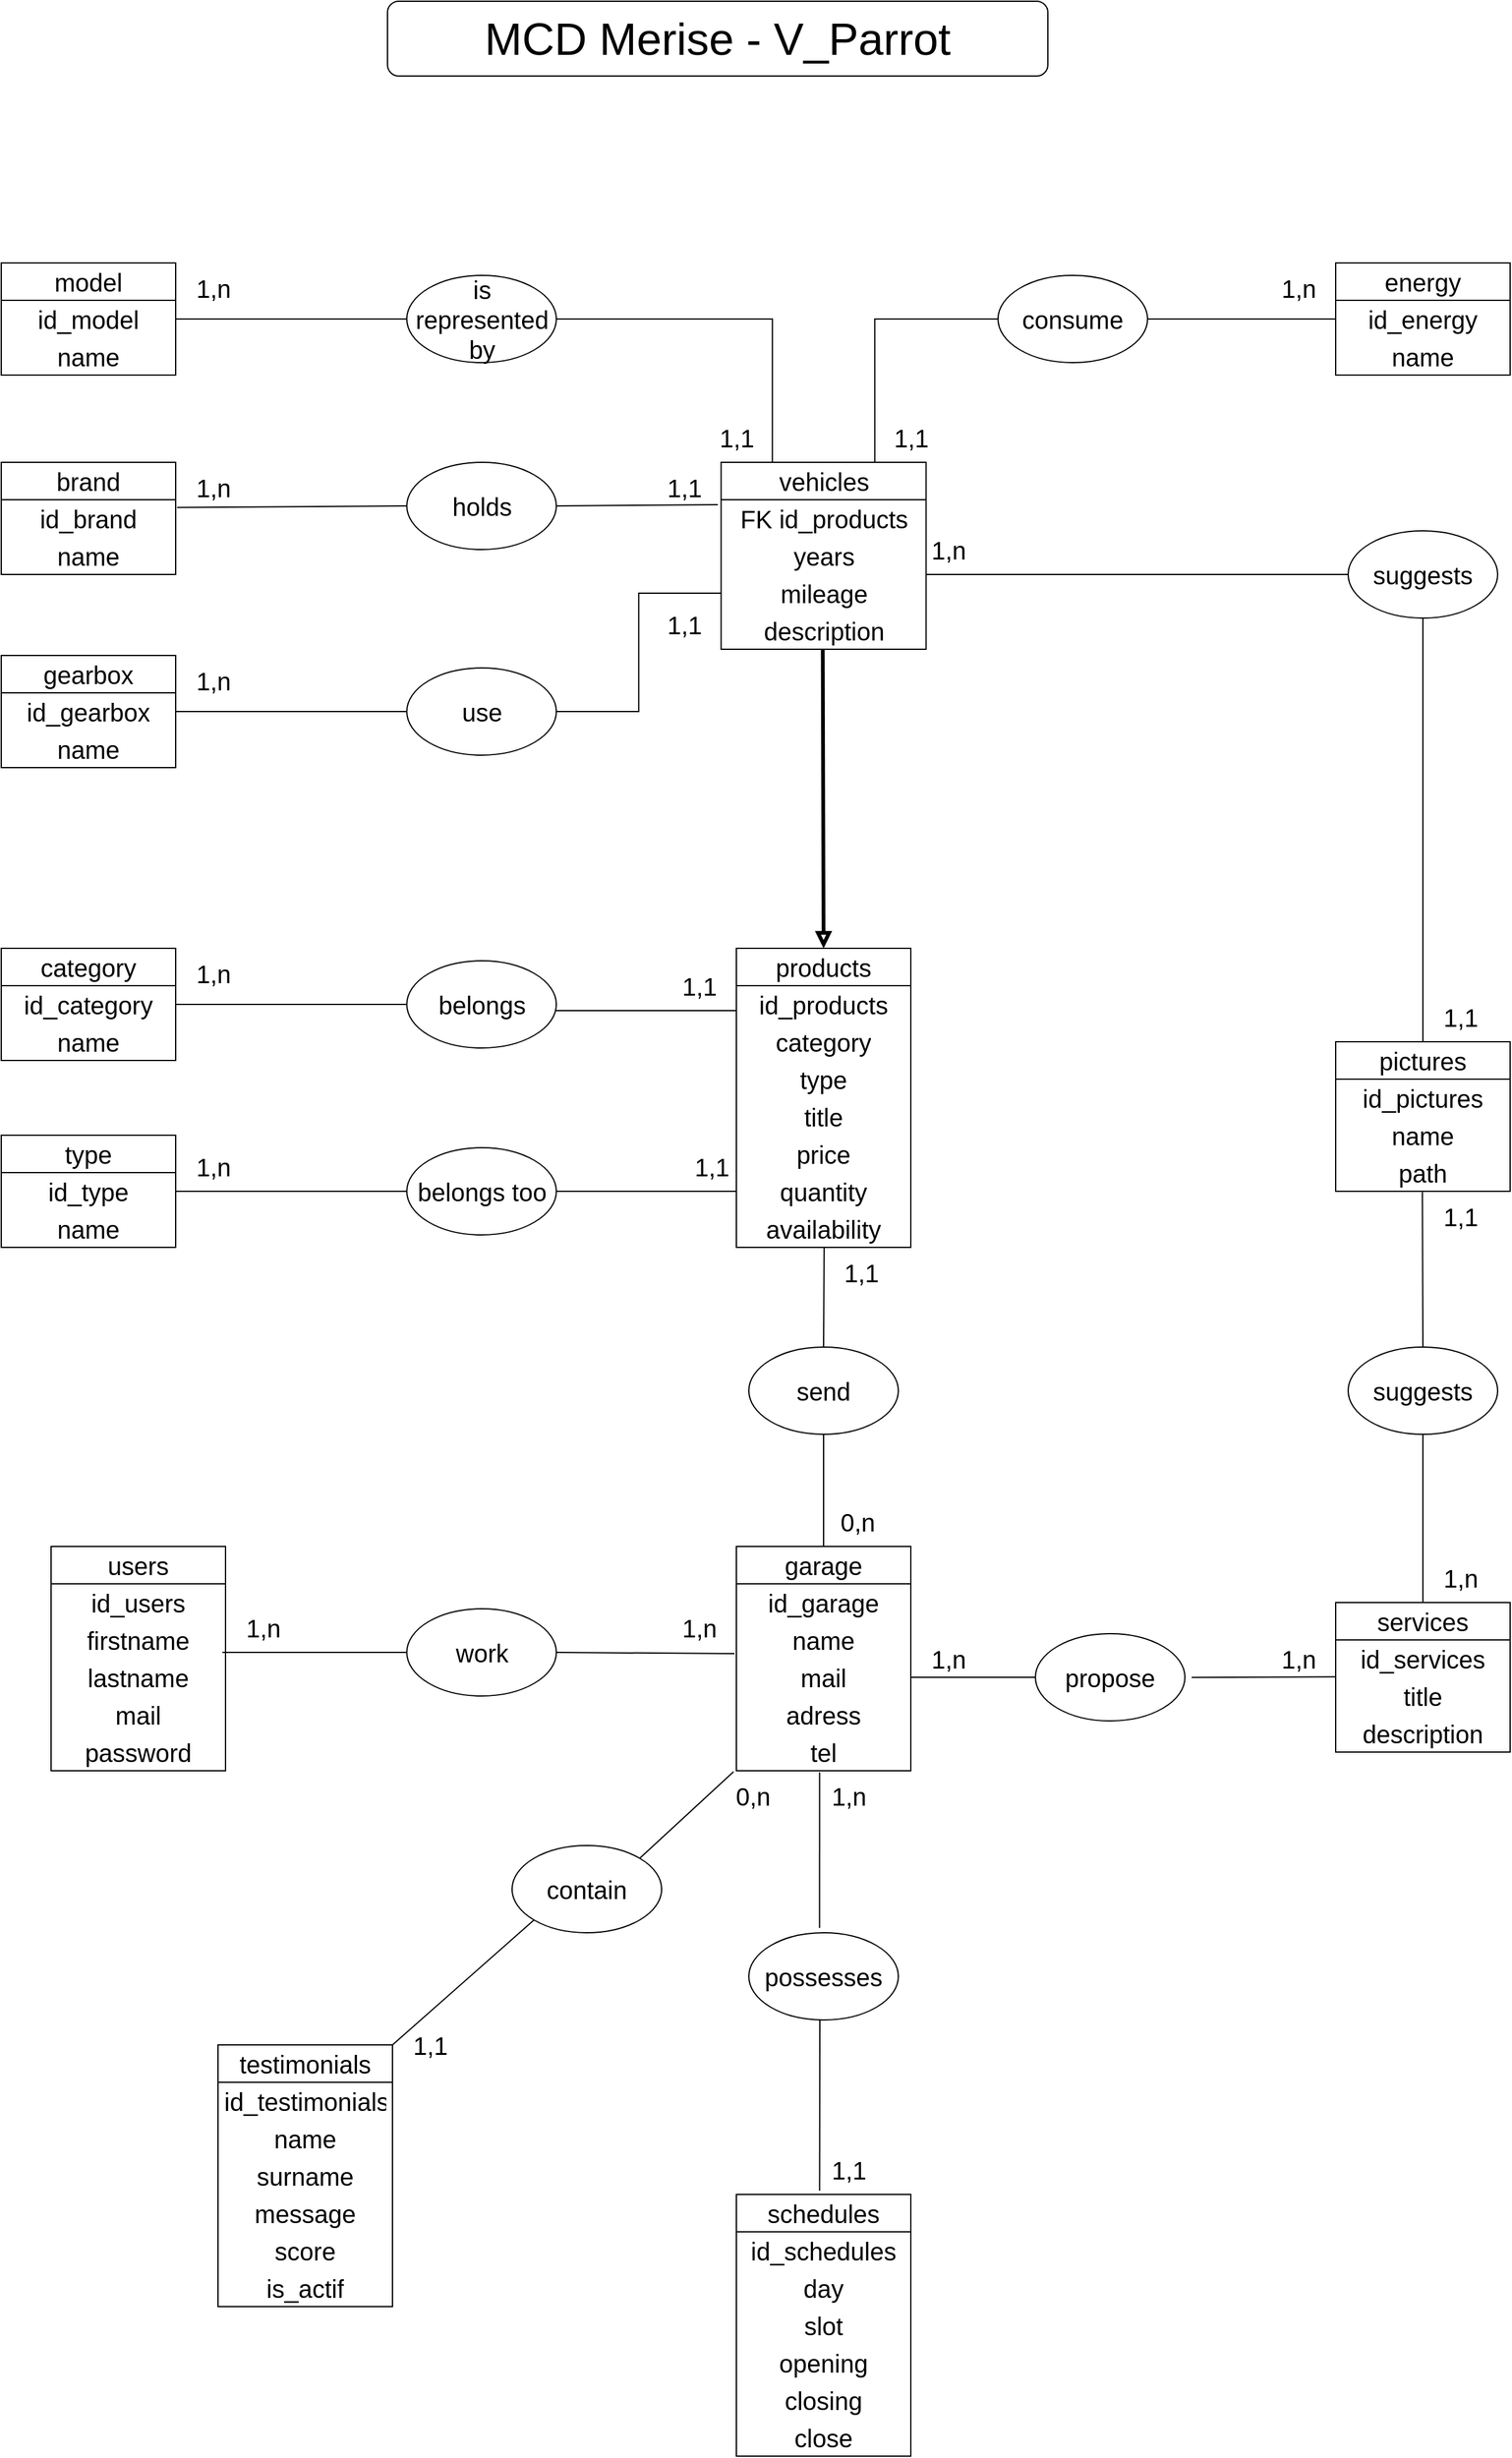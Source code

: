 <mxfile version="22.1.21" type="github">
  <diagram name="Page-1" id="JTDgjrsOg8VIrQ7j6ZKq">
    <mxGraphModel dx="3585" dy="1845" grid="1" gridSize="20" guides="1" tooltips="1" connect="1" arrows="1" fold="1" page="1" pageScale="1" pageWidth="827" pageHeight="1169" math="0" shadow="0">
      <root>
        <mxCell id="0" />
        <mxCell id="1" parent="0" />
        <mxCell id="MFYeefzVg2YBX95TLZvp-1" value="&lt;font style=&quot;font-size: 36px;&quot;&gt;MCD Merise - V_Parrot&lt;/font&gt;" style="rounded=1;whiteSpace=wrap;html=1;" parent="1" vertex="1">
          <mxGeometry x="550" y="30" width="530" height="60" as="geometry" />
        </mxCell>
        <mxCell id="MFYeefzVg2YBX95TLZvp-6" value="schedules" style="swimlane;fontStyle=0;childLayout=stackLayout;horizontal=1;startSize=30;horizontalStack=0;resizeParent=1;resizeParentMax=0;resizeLast=0;collapsible=1;marginBottom=0;whiteSpace=wrap;html=1;align=center;fontSize=20;" parent="1" vertex="1">
          <mxGeometry x="830" y="1790" width="140" height="210" as="geometry" />
        </mxCell>
        <mxCell id="MFYeefzVg2YBX95TLZvp-7" value="id_schedules" style="text;strokeColor=none;fillColor=none;align=center;verticalAlign=middle;spacingLeft=4;spacingRight=4;overflow=hidden;points=[[0,0.5],[1,0.5]];portConstraint=eastwest;rotatable=0;whiteSpace=wrap;html=1;fontSize=20;" parent="MFYeefzVg2YBX95TLZvp-6" vertex="1">
          <mxGeometry y="30" width="140" height="30" as="geometry" />
        </mxCell>
        <mxCell id="MFYeefzVg2YBX95TLZvp-8" value="day" style="text;strokeColor=none;fillColor=none;align=center;verticalAlign=middle;spacingLeft=4;spacingRight=4;overflow=hidden;points=[[0,0.5],[1,0.5]];portConstraint=eastwest;rotatable=0;whiteSpace=wrap;html=1;fontSize=20;" parent="MFYeefzVg2YBX95TLZvp-6" vertex="1">
          <mxGeometry y="60" width="140" height="30" as="geometry" />
        </mxCell>
        <mxCell id="MFYeefzVg2YBX95TLZvp-9" value="slot" style="text;strokeColor=none;fillColor=none;align=center;verticalAlign=middle;spacingLeft=4;spacingRight=4;overflow=hidden;points=[[0,0.5],[1,0.5]];portConstraint=eastwest;rotatable=0;whiteSpace=wrap;html=1;fontSize=20;" parent="MFYeefzVg2YBX95TLZvp-6" vertex="1">
          <mxGeometry y="90" width="140" height="30" as="geometry" />
        </mxCell>
        <mxCell id="MFYeefzVg2YBX95TLZvp-12" value="opening" style="text;strokeColor=none;fillColor=none;align=center;verticalAlign=middle;spacingLeft=4;spacingRight=4;overflow=hidden;points=[[0,0.5],[1,0.5]];portConstraint=eastwest;rotatable=0;whiteSpace=wrap;html=1;fontSize=20;" parent="MFYeefzVg2YBX95TLZvp-6" vertex="1">
          <mxGeometry y="120" width="140" height="30" as="geometry" />
        </mxCell>
        <mxCell id="MFYeefzVg2YBX95TLZvp-13" value="closing" style="text;strokeColor=none;fillColor=none;align=center;verticalAlign=middle;spacingLeft=4;spacingRight=4;overflow=hidden;points=[[0,0.5],[1,0.5]];portConstraint=eastwest;rotatable=0;whiteSpace=wrap;html=1;fontSize=20;" parent="MFYeefzVg2YBX95TLZvp-6" vertex="1">
          <mxGeometry y="150" width="140" height="30" as="geometry" />
        </mxCell>
        <mxCell id="MFYeefzVg2YBX95TLZvp-14" value="close" style="text;strokeColor=none;fillColor=none;align=center;verticalAlign=middle;spacingLeft=4;spacingRight=4;overflow=hidden;points=[[0,0.5],[1,0.5]];portConstraint=eastwest;rotatable=0;whiteSpace=wrap;html=1;fontSize=20;" parent="MFYeefzVg2YBX95TLZvp-6" vertex="1">
          <mxGeometry y="180" width="140" height="30" as="geometry" />
        </mxCell>
        <mxCell id="MFYeefzVg2YBX95TLZvp-15" value="garage" style="swimlane;fontStyle=0;childLayout=stackLayout;horizontal=1;startSize=30;horizontalStack=0;resizeParent=1;resizeParentMax=0;resizeLast=0;collapsible=1;marginBottom=0;whiteSpace=wrap;html=1;align=center;fontSize=20;" parent="1" vertex="1">
          <mxGeometry x="830" y="1270" width="140" height="180" as="geometry" />
        </mxCell>
        <mxCell id="MFYeefzVg2YBX95TLZvp-16" value="id_garage" style="text;strokeColor=none;fillColor=none;align=center;verticalAlign=middle;spacingLeft=4;spacingRight=4;overflow=hidden;points=[[0,0.5],[1,0.5]];portConstraint=eastwest;rotatable=0;whiteSpace=wrap;html=1;fontSize=20;" parent="MFYeefzVg2YBX95TLZvp-15" vertex="1">
          <mxGeometry y="30" width="140" height="30" as="geometry" />
        </mxCell>
        <mxCell id="MFYeefzVg2YBX95TLZvp-17" value="name" style="text;strokeColor=none;fillColor=none;align=center;verticalAlign=middle;spacingLeft=4;spacingRight=4;overflow=hidden;points=[[0,0.5],[1,0.5]];portConstraint=eastwest;rotatable=0;whiteSpace=wrap;html=1;fontSize=20;" parent="MFYeefzVg2YBX95TLZvp-15" vertex="1">
          <mxGeometry y="60" width="140" height="30" as="geometry" />
        </mxCell>
        <mxCell id="MFYeefzVg2YBX95TLZvp-18" value="mail" style="text;strokeColor=none;fillColor=none;align=center;verticalAlign=middle;spacingLeft=4;spacingRight=4;overflow=hidden;points=[[0,0.5],[1,0.5]];portConstraint=eastwest;rotatable=0;whiteSpace=wrap;html=1;fontSize=20;" parent="MFYeefzVg2YBX95TLZvp-15" vertex="1">
          <mxGeometry y="90" width="140" height="30" as="geometry" />
        </mxCell>
        <mxCell id="MFYeefzVg2YBX95TLZvp-19" value="adress" style="text;strokeColor=none;fillColor=none;align=center;verticalAlign=middle;spacingLeft=4;spacingRight=4;overflow=hidden;points=[[0,0.5],[1,0.5]];portConstraint=eastwest;rotatable=0;whiteSpace=wrap;html=1;fontSize=20;" parent="MFYeefzVg2YBX95TLZvp-15" vertex="1">
          <mxGeometry y="120" width="140" height="30" as="geometry" />
        </mxCell>
        <mxCell id="MFYeefzVg2YBX95TLZvp-21" value="tel" style="text;strokeColor=none;fillColor=none;align=center;verticalAlign=middle;spacingLeft=4;spacingRight=4;overflow=hidden;points=[[0,0.5],[1,0.5]];portConstraint=eastwest;rotatable=0;whiteSpace=wrap;html=1;fontSize=20;" parent="MFYeefzVg2YBX95TLZvp-15" vertex="1">
          <mxGeometry y="150" width="140" height="30" as="geometry" />
        </mxCell>
        <mxCell id="MFYeefzVg2YBX95TLZvp-22" value="possesses" style="ellipse;whiteSpace=wrap;html=1;fontSize=20;" parent="1" vertex="1">
          <mxGeometry x="840" y="1580" width="120" height="70" as="geometry" />
        </mxCell>
        <mxCell id="MFYeefzVg2YBX95TLZvp-23" value="" style="endArrow=none;html=1;rounded=0;entryX=0.477;entryY=1.043;entryDx=0;entryDy=0;entryPerimeter=0;exitX=0.473;exitY=-0.055;exitDx=0;exitDy=0;exitPerimeter=0;" parent="1" source="MFYeefzVg2YBX95TLZvp-22" target="MFYeefzVg2YBX95TLZvp-21" edge="1">
          <mxGeometry width="50" height="50" relative="1" as="geometry">
            <mxPoint x="890" y="1570" as="sourcePoint" />
            <mxPoint x="920" y="1470" as="targetPoint" />
          </mxGeometry>
        </mxCell>
        <mxCell id="MFYeefzVg2YBX95TLZvp-24" value="1,n" style="text;html=1;align=center;verticalAlign=middle;resizable=0;points=[];autosize=1;strokeColor=none;fillColor=none;fontSize=20;" parent="1" vertex="1">
          <mxGeometry x="890" y="1450" width="60" height="40" as="geometry" />
        </mxCell>
        <mxCell id="MFYeefzVg2YBX95TLZvp-25" value="" style="endArrow=none;html=1;rounded=0;entryX=0.477;entryY=1.043;entryDx=0;entryDy=0;entryPerimeter=0;exitX=0.477;exitY=-0.014;exitDx=0;exitDy=0;exitPerimeter=0;" parent="1" source="MFYeefzVg2YBX95TLZvp-6" edge="1">
          <mxGeometry width="50" height="50" relative="1" as="geometry">
            <mxPoint x="897" y="1745" as="sourcePoint" />
            <mxPoint x="897" y="1650" as="targetPoint" />
          </mxGeometry>
        </mxCell>
        <mxCell id="MFYeefzVg2YBX95TLZvp-26" value="1,1" style="text;html=1;align=center;verticalAlign=middle;resizable=0;points=[];autosize=1;strokeColor=none;fillColor=none;fontSize=20;" parent="1" vertex="1">
          <mxGeometry x="890" y="1750" width="60" height="40" as="geometry" />
        </mxCell>
        <mxCell id="MFYeefzVg2YBX95TLZvp-27" value="propose" style="ellipse;whiteSpace=wrap;html=1;fontSize=20;" parent="1" vertex="1">
          <mxGeometry x="1070" y="1340" width="120" height="70" as="geometry" />
        </mxCell>
        <mxCell id="MFYeefzVg2YBX95TLZvp-28" value="services" style="swimlane;fontStyle=0;childLayout=stackLayout;horizontal=1;startSize=30;horizontalStack=0;resizeParent=1;resizeParentMax=0;resizeLast=0;collapsible=1;marginBottom=0;whiteSpace=wrap;html=1;align=center;fontSize=20;" parent="1" vertex="1">
          <mxGeometry x="1311" y="1315" width="140" height="120" as="geometry" />
        </mxCell>
        <mxCell id="MFYeefzVg2YBX95TLZvp-29" value="id_services" style="text;strokeColor=none;fillColor=none;align=center;verticalAlign=middle;spacingLeft=4;spacingRight=4;overflow=hidden;points=[[0,0.5],[1,0.5]];portConstraint=eastwest;rotatable=0;whiteSpace=wrap;html=1;fontSize=20;" parent="MFYeefzVg2YBX95TLZvp-28" vertex="1">
          <mxGeometry y="30" width="140" height="30" as="geometry" />
        </mxCell>
        <mxCell id="MFYeefzVg2YBX95TLZvp-30" value="title" style="text;strokeColor=none;fillColor=none;align=center;verticalAlign=middle;spacingLeft=4;spacingRight=4;overflow=hidden;points=[[0,0.5],[1,0.5]];portConstraint=eastwest;rotatable=0;whiteSpace=wrap;html=1;fontSize=20;" parent="MFYeefzVg2YBX95TLZvp-28" vertex="1">
          <mxGeometry y="60" width="140" height="30" as="geometry" />
        </mxCell>
        <mxCell id="MFYeefzVg2YBX95TLZvp-31" value="description" style="text;strokeColor=none;fillColor=none;align=center;verticalAlign=middle;spacingLeft=4;spacingRight=4;overflow=hidden;points=[[0,0.5],[1,0.5]];portConstraint=eastwest;rotatable=0;whiteSpace=wrap;html=1;fontSize=20;" parent="MFYeefzVg2YBX95TLZvp-28" vertex="1">
          <mxGeometry y="90" width="140" height="30" as="geometry" />
        </mxCell>
        <mxCell id="MFYeefzVg2YBX95TLZvp-35" value="" style="endArrow=none;html=1;rounded=0;entryX=1;entryY=0.5;entryDx=0;entryDy=0;entryPerimeter=0;exitX=0;exitY=0.5;exitDx=0;exitDy=0;" parent="1" source="MFYeefzVg2YBX95TLZvp-27" target="MFYeefzVg2YBX95TLZvp-18" edge="1">
          <mxGeometry width="50" height="50" relative="1" as="geometry">
            <mxPoint x="970" y="1465" as="sourcePoint" />
            <mxPoint x="970" y="1370" as="targetPoint" />
          </mxGeometry>
        </mxCell>
        <mxCell id="MFYeefzVg2YBX95TLZvp-36" value="" style="endArrow=none;html=1;rounded=0;exitX=0;exitY=0.5;exitDx=0;exitDy=0;entryX=1.045;entryY=0.502;entryDx=0;entryDy=0;entryPerimeter=0;" parent="1" target="MFYeefzVg2YBX95TLZvp-27" edge="1">
          <mxGeometry width="50" height="50" relative="1" as="geometry">
            <mxPoint x="1311" y="1374.66" as="sourcePoint" />
            <mxPoint x="1210" y="1375" as="targetPoint" />
          </mxGeometry>
        </mxCell>
        <mxCell id="MFYeefzVg2YBX95TLZvp-37" value="testimonials" style="swimlane;fontStyle=0;childLayout=stackLayout;horizontal=1;startSize=30;horizontalStack=0;resizeParent=1;resizeParentMax=0;resizeLast=0;collapsible=1;marginBottom=0;whiteSpace=wrap;html=1;align=center;fontSize=20;" parent="1" vertex="1">
          <mxGeometry x="414" y="1670" width="140" height="210" as="geometry" />
        </mxCell>
        <mxCell id="MFYeefzVg2YBX95TLZvp-38" value="id_testimonials" style="text;strokeColor=none;fillColor=none;align=center;verticalAlign=middle;spacingLeft=4;spacingRight=4;overflow=hidden;points=[[0,0.5],[1,0.5]];portConstraint=eastwest;rotatable=0;whiteSpace=wrap;html=1;fontSize=20;" parent="MFYeefzVg2YBX95TLZvp-37" vertex="1">
          <mxGeometry y="30" width="140" height="30" as="geometry" />
        </mxCell>
        <mxCell id="MFYeefzVg2YBX95TLZvp-39" value="name" style="text;strokeColor=none;fillColor=none;align=center;verticalAlign=middle;spacingLeft=4;spacingRight=4;overflow=hidden;points=[[0,0.5],[1,0.5]];portConstraint=eastwest;rotatable=0;whiteSpace=wrap;html=1;fontSize=20;" parent="MFYeefzVg2YBX95TLZvp-37" vertex="1">
          <mxGeometry y="60" width="140" height="30" as="geometry" />
        </mxCell>
        <mxCell id="MFYeefzVg2YBX95TLZvp-40" value="surname" style="text;strokeColor=none;fillColor=none;align=center;verticalAlign=middle;spacingLeft=4;spacingRight=4;overflow=hidden;points=[[0,0.5],[1,0.5]];portConstraint=eastwest;rotatable=0;whiteSpace=wrap;html=1;fontSize=20;" parent="MFYeefzVg2YBX95TLZvp-37" vertex="1">
          <mxGeometry y="90" width="140" height="30" as="geometry" />
        </mxCell>
        <mxCell id="MFYeefzVg2YBX95TLZvp-41" value="message" style="text;strokeColor=none;fillColor=none;align=center;verticalAlign=middle;spacingLeft=4;spacingRight=4;overflow=hidden;points=[[0,0.5],[1,0.5]];portConstraint=eastwest;rotatable=0;whiteSpace=wrap;html=1;fontSize=20;" parent="MFYeefzVg2YBX95TLZvp-37" vertex="1">
          <mxGeometry y="120" width="140" height="30" as="geometry" />
        </mxCell>
        <mxCell id="MFYeefzVg2YBX95TLZvp-42" value="score" style="text;strokeColor=none;fillColor=none;align=center;verticalAlign=middle;spacingLeft=4;spacingRight=4;overflow=hidden;points=[[0,0.5],[1,0.5]];portConstraint=eastwest;rotatable=0;whiteSpace=wrap;html=1;fontSize=20;" parent="MFYeefzVg2YBX95TLZvp-37" vertex="1">
          <mxGeometry y="150" width="140" height="30" as="geometry" />
        </mxCell>
        <mxCell id="MFYeefzVg2YBX95TLZvp-43" value="is_actif" style="text;strokeColor=none;fillColor=none;align=center;verticalAlign=middle;spacingLeft=4;spacingRight=4;overflow=hidden;points=[[0,0.5],[1,0.5]];portConstraint=eastwest;rotatable=0;whiteSpace=wrap;html=1;fontSize=20;" parent="MFYeefzVg2YBX95TLZvp-37" vertex="1">
          <mxGeometry y="180" width="140" height="30" as="geometry" />
        </mxCell>
        <mxCell id="MFYeefzVg2YBX95TLZvp-44" value="contain" style="ellipse;whiteSpace=wrap;html=1;fontSize=20;" parent="1" vertex="1">
          <mxGeometry x="650" y="1510" width="120" height="70" as="geometry" />
        </mxCell>
        <mxCell id="MFYeefzVg2YBX95TLZvp-45" value="1,n" style="text;html=1;align=center;verticalAlign=middle;resizable=0;points=[];autosize=1;strokeColor=none;fillColor=none;fontSize=20;" parent="1" vertex="1">
          <mxGeometry x="1251" y="1340" width="60" height="40" as="geometry" />
        </mxCell>
        <mxCell id="MFYeefzVg2YBX95TLZvp-46" value="1,n" style="text;html=1;align=center;verticalAlign=middle;resizable=0;points=[];autosize=1;strokeColor=none;fillColor=none;fontSize=20;" parent="1" vertex="1">
          <mxGeometry x="970" y="1340" width="60" height="40" as="geometry" />
        </mxCell>
        <mxCell id="MFYeefzVg2YBX95TLZvp-47" value="" style="endArrow=none;html=1;rounded=0;entryX=-0.016;entryY=1.025;entryDx=0;entryDy=0;entryPerimeter=0;exitX=1;exitY=0;exitDx=0;exitDy=0;" parent="1" source="MFYeefzVg2YBX95TLZvp-44" target="MFYeefzVg2YBX95TLZvp-21" edge="1">
          <mxGeometry width="50" height="50" relative="1" as="geometry">
            <mxPoint x="750" y="1560" as="sourcePoint" />
            <mxPoint x="800" y="1510" as="targetPoint" />
          </mxGeometry>
        </mxCell>
        <mxCell id="MFYeefzVg2YBX95TLZvp-48" value="" style="endArrow=none;html=1;rounded=0;exitX=1;exitY=0;exitDx=0;exitDy=0;entryX=0;entryY=1;entryDx=0;entryDy=0;" parent="1" source="MFYeefzVg2YBX95TLZvp-37" target="MFYeefzVg2YBX95TLZvp-44" edge="1">
          <mxGeometry width="50" height="50" relative="1" as="geometry">
            <mxPoint x="810" y="1580" as="sourcePoint" />
            <mxPoint x="860" y="1530" as="targetPoint" />
          </mxGeometry>
        </mxCell>
        <mxCell id="MFYeefzVg2YBX95TLZvp-49" value="1,1" style="text;html=1;align=center;verticalAlign=middle;resizable=0;points=[];autosize=1;strokeColor=none;fillColor=none;fontSize=20;" parent="1" vertex="1">
          <mxGeometry x="554" y="1650" width="60" height="40" as="geometry" />
        </mxCell>
        <mxCell id="MFYeefzVg2YBX95TLZvp-50" value="0,n" style="text;html=1;align=center;verticalAlign=middle;resizable=0;points=[];autosize=1;strokeColor=none;fillColor=none;fontSize=20;" parent="1" vertex="1">
          <mxGeometry x="812.5" y="1450" width="60" height="40" as="geometry" />
        </mxCell>
        <mxCell id="MFYeefzVg2YBX95TLZvp-51" value="products" style="swimlane;fontStyle=0;childLayout=stackLayout;horizontal=1;startSize=30;horizontalStack=0;resizeParent=1;resizeParentMax=0;resizeLast=0;collapsible=1;marginBottom=0;whiteSpace=wrap;html=1;align=center;fontSize=20;" parent="1" vertex="1">
          <mxGeometry x="830" y="790" width="140" height="240" as="geometry" />
        </mxCell>
        <mxCell id="MFYeefzVg2YBX95TLZvp-52" value="id_products" style="text;strokeColor=none;fillColor=none;align=center;verticalAlign=middle;spacingLeft=4;spacingRight=4;overflow=hidden;points=[[0,0.5],[1,0.5]];portConstraint=eastwest;rotatable=0;whiteSpace=wrap;html=1;fontSize=20;" parent="MFYeefzVg2YBX95TLZvp-51" vertex="1">
          <mxGeometry y="30" width="140" height="30" as="geometry" />
        </mxCell>
        <mxCell id="_IsvfJTw4x8gKUq2jgQw-3" value="category" style="text;strokeColor=none;fillColor=none;align=center;verticalAlign=middle;spacingLeft=4;spacingRight=4;overflow=hidden;points=[[0,0.5],[1,0.5]];portConstraint=eastwest;rotatable=0;whiteSpace=wrap;html=1;fontSize=20;" parent="MFYeefzVg2YBX95TLZvp-51" vertex="1">
          <mxGeometry y="60" width="140" height="30" as="geometry" />
        </mxCell>
        <mxCell id="_IsvfJTw4x8gKUq2jgQw-1" value="type" style="text;strokeColor=none;fillColor=none;align=center;verticalAlign=middle;spacingLeft=4;spacingRight=4;overflow=hidden;points=[[0,0.5],[1,0.5]];portConstraint=eastwest;rotatable=0;whiteSpace=wrap;html=1;fontSize=20;" parent="MFYeefzVg2YBX95TLZvp-51" vertex="1">
          <mxGeometry y="90" width="140" height="30" as="geometry" />
        </mxCell>
        <mxCell id="MFYeefzVg2YBX95TLZvp-53" value="title" style="text;strokeColor=none;fillColor=none;align=center;verticalAlign=middle;spacingLeft=4;spacingRight=4;overflow=hidden;points=[[0,0.5],[1,0.5]];portConstraint=eastwest;rotatable=0;whiteSpace=wrap;html=1;fontSize=20;" parent="MFYeefzVg2YBX95TLZvp-51" vertex="1">
          <mxGeometry y="120" width="140" height="30" as="geometry" />
        </mxCell>
        <mxCell id="MFYeefzVg2YBX95TLZvp-54" value="price" style="text;strokeColor=none;fillColor=none;align=center;verticalAlign=middle;spacingLeft=4;spacingRight=4;overflow=hidden;points=[[0,0.5],[1,0.5]];portConstraint=eastwest;rotatable=0;whiteSpace=wrap;html=1;fontSize=20;" parent="MFYeefzVg2YBX95TLZvp-51" vertex="1">
          <mxGeometry y="150" width="140" height="30" as="geometry" />
        </mxCell>
        <mxCell id="MFYeefzVg2YBX95TLZvp-65" value="quantity" style="text;strokeColor=none;fillColor=none;align=center;verticalAlign=middle;spacingLeft=4;spacingRight=4;overflow=hidden;points=[[0,0.5],[1,0.5]];portConstraint=eastwest;rotatable=0;whiteSpace=wrap;html=1;fontSize=20;" parent="MFYeefzVg2YBX95TLZvp-51" vertex="1">
          <mxGeometry y="180" width="140" height="30" as="geometry" />
        </mxCell>
        <mxCell id="_IsvfJTw4x8gKUq2jgQw-2" value="availability" style="text;strokeColor=none;fillColor=none;align=center;verticalAlign=middle;spacingLeft=4;spacingRight=4;overflow=hidden;points=[[0,0.5],[1,0.5]];portConstraint=eastwest;rotatable=0;whiteSpace=wrap;html=1;fontSize=20;" parent="MFYeefzVg2YBX95TLZvp-51" vertex="1">
          <mxGeometry y="210" width="140" height="30" as="geometry" />
        </mxCell>
        <mxCell id="MFYeefzVg2YBX95TLZvp-58" value="send" style="ellipse;whiteSpace=wrap;html=1;fontSize=20;" parent="1" vertex="1">
          <mxGeometry x="840" y="1110" width="120" height="70" as="geometry" />
        </mxCell>
        <mxCell id="MFYeefzVg2YBX95TLZvp-59" value="" style="endArrow=none;html=1;rounded=0;entryX=0.5;entryY=1;entryDx=0;entryDy=0;exitX=0.5;exitY=0;exitDx=0;exitDy=0;" parent="1" source="MFYeefzVg2YBX95TLZvp-15" target="MFYeefzVg2YBX95TLZvp-58" edge="1">
          <mxGeometry width="50" height="50" relative="1" as="geometry">
            <mxPoint x="970" y="1230" as="sourcePoint" />
            <mxPoint x="980" y="1130" as="targetPoint" />
          </mxGeometry>
        </mxCell>
        <mxCell id="MFYeefzVg2YBX95TLZvp-60" value="" style="endArrow=none;html=1;rounded=0;exitX=0.5;exitY=0;exitDx=0;exitDy=0;entryX=0.503;entryY=1.005;entryDx=0;entryDy=0;entryPerimeter=0;" parent="1" source="MFYeefzVg2YBX95TLZvp-58" target="_IsvfJTw4x8gKUq2jgQw-2" edge="1">
          <mxGeometry width="50" height="50" relative="1" as="geometry">
            <mxPoint x="930" y="1180" as="sourcePoint" />
            <mxPoint x="898" y="1010" as="targetPoint" />
          </mxGeometry>
        </mxCell>
        <mxCell id="MFYeefzVg2YBX95TLZvp-61" value="0,n" style="text;html=1;align=center;verticalAlign=middle;resizable=0;points=[];autosize=1;strokeColor=none;fillColor=none;fontSize=20;" parent="1" vertex="1">
          <mxGeometry x="897" y="1230" width="60" height="40" as="geometry" />
        </mxCell>
        <mxCell id="MFYeefzVg2YBX95TLZvp-62" value="1,1" style="text;html=1;align=center;verticalAlign=middle;resizable=0;points=[];autosize=1;strokeColor=none;fillColor=none;fontSize=20;" parent="1" vertex="1">
          <mxGeometry x="900" y="1030" width="60" height="40" as="geometry" />
        </mxCell>
        <mxCell id="MFYeefzVg2YBX95TLZvp-66" value="users" style="swimlane;fontStyle=0;childLayout=stackLayout;horizontal=1;startSize=30;horizontalStack=0;resizeParent=1;resizeParentMax=0;resizeLast=0;collapsible=1;marginBottom=0;whiteSpace=wrap;html=1;align=center;fontSize=20;" parent="1" vertex="1">
          <mxGeometry x="280" y="1270" width="140" height="180" as="geometry" />
        </mxCell>
        <mxCell id="MFYeefzVg2YBX95TLZvp-67" value="id_users" style="text;strokeColor=none;fillColor=none;align=center;verticalAlign=middle;spacingLeft=4;spacingRight=4;overflow=hidden;points=[[0,0.5],[1,0.5]];portConstraint=eastwest;rotatable=0;whiteSpace=wrap;html=1;fontSize=20;" parent="MFYeefzVg2YBX95TLZvp-66" vertex="1">
          <mxGeometry y="30" width="140" height="30" as="geometry" />
        </mxCell>
        <mxCell id="MFYeefzVg2YBX95TLZvp-68" value="firstname" style="text;strokeColor=none;fillColor=none;align=center;verticalAlign=middle;spacingLeft=4;spacingRight=4;overflow=hidden;points=[[0,0.5],[1,0.5]];portConstraint=eastwest;rotatable=0;whiteSpace=wrap;html=1;fontSize=20;" parent="MFYeefzVg2YBX95TLZvp-66" vertex="1">
          <mxGeometry y="60" width="140" height="30" as="geometry" />
        </mxCell>
        <mxCell id="MFYeefzVg2YBX95TLZvp-69" value="lastname" style="text;strokeColor=none;fillColor=none;align=center;verticalAlign=middle;spacingLeft=4;spacingRight=4;overflow=hidden;points=[[0,0.5],[1,0.5]];portConstraint=eastwest;rotatable=0;whiteSpace=wrap;html=1;fontSize=20;" parent="MFYeefzVg2YBX95TLZvp-66" vertex="1">
          <mxGeometry y="90" width="140" height="30" as="geometry" />
        </mxCell>
        <mxCell id="MFYeefzVg2YBX95TLZvp-70" value="mail" style="text;strokeColor=none;fillColor=none;align=center;verticalAlign=middle;spacingLeft=4;spacingRight=4;overflow=hidden;points=[[0,0.5],[1,0.5]];portConstraint=eastwest;rotatable=0;whiteSpace=wrap;html=1;fontSize=20;" parent="MFYeefzVg2YBX95TLZvp-66" vertex="1">
          <mxGeometry y="120" width="140" height="30" as="geometry" />
        </mxCell>
        <mxCell id="MFYeefzVg2YBX95TLZvp-71" value="password" style="text;strokeColor=none;fillColor=none;align=center;verticalAlign=middle;spacingLeft=4;spacingRight=4;overflow=hidden;points=[[0,0.5],[1,0.5]];portConstraint=eastwest;rotatable=0;whiteSpace=wrap;html=1;fontSize=20;" parent="MFYeefzVg2YBX95TLZvp-66" vertex="1">
          <mxGeometry y="150" width="140" height="30" as="geometry" />
        </mxCell>
        <mxCell id="MFYeefzVg2YBX95TLZvp-77" value="work" style="ellipse;whiteSpace=wrap;html=1;fontSize=20;" parent="1" vertex="1">
          <mxGeometry x="565.5" y="1320" width="120" height="70" as="geometry" />
        </mxCell>
        <mxCell id="MFYeefzVg2YBX95TLZvp-81" value="" style="endArrow=none;html=1;rounded=0;exitX=0.982;exitY=-0.167;exitDx=0;exitDy=0;entryX=0;entryY=0.5;entryDx=0;entryDy=0;exitPerimeter=0;" parent="1" source="MFYeefzVg2YBX95TLZvp-69" target="MFYeefzVg2YBX95TLZvp-77" edge="1">
          <mxGeometry width="50" height="50" relative="1" as="geometry">
            <mxPoint x="600" y="1371" as="sourcePoint" />
            <mxPoint x="650" y="1321" as="targetPoint" />
          </mxGeometry>
        </mxCell>
        <mxCell id="MFYeefzVg2YBX95TLZvp-82" value="" style="endArrow=none;html=1;rounded=0;exitX=1;exitY=0.5;exitDx=0;exitDy=0;entryX=-0.011;entryY=0.867;entryDx=0;entryDy=0;entryPerimeter=0;" parent="1" source="MFYeefzVg2YBX95TLZvp-77" target="MFYeefzVg2YBX95TLZvp-17" edge="1">
          <mxGeometry width="50" height="50" relative="1" as="geometry">
            <mxPoint x="690" y="1160" as="sourcePoint" />
            <mxPoint x="740" y="1110" as="targetPoint" />
          </mxGeometry>
        </mxCell>
        <mxCell id="MFYeefzVg2YBX95TLZvp-94" value="1,n" style="text;html=1;align=center;verticalAlign=middle;resizable=0;points=[];autosize=1;strokeColor=none;fillColor=none;fontSize=20;" parent="1" vertex="1">
          <mxGeometry x="770" y="1315" width="60" height="40" as="geometry" />
        </mxCell>
        <mxCell id="MFYeefzVg2YBX95TLZvp-96" value="1,n" style="text;html=1;align=center;verticalAlign=middle;resizable=0;points=[];autosize=1;strokeColor=none;fillColor=none;fontSize=20;" parent="1" vertex="1">
          <mxGeometry x="420" y="1315" width="60" height="40" as="geometry" />
        </mxCell>
        <mxCell id="MFYeefzVg2YBX95TLZvp-98" value="vehicles" style="swimlane;fontStyle=0;childLayout=stackLayout;horizontal=1;startSize=30;horizontalStack=0;resizeParent=1;resizeParentMax=0;resizeLast=0;collapsible=1;marginBottom=0;whiteSpace=wrap;html=1;align=center;fontSize=20;" parent="1" vertex="1">
          <mxGeometry x="817.75" y="400" width="164.5" height="150" as="geometry" />
        </mxCell>
        <mxCell id="MFYeefzVg2YBX95TLZvp-99" value="FK id_products" style="text;strokeColor=none;fillColor=none;align=center;verticalAlign=middle;spacingLeft=4;spacingRight=4;overflow=hidden;points=[[0,0.5],[1,0.5]];portConstraint=eastwest;rotatable=0;whiteSpace=wrap;html=1;fontSize=20;" parent="MFYeefzVg2YBX95TLZvp-98" vertex="1">
          <mxGeometry y="30" width="164.5" height="30" as="geometry" />
        </mxCell>
        <mxCell id="MFYeefzVg2YBX95TLZvp-100" value="years" style="text;strokeColor=none;fillColor=none;align=center;verticalAlign=middle;spacingLeft=4;spacingRight=4;overflow=hidden;points=[[0,0.5],[1,0.5]];portConstraint=eastwest;rotatable=0;whiteSpace=wrap;html=1;fontSize=20;" parent="MFYeefzVg2YBX95TLZvp-98" vertex="1">
          <mxGeometry y="60" width="164.5" height="30" as="geometry" />
        </mxCell>
        <mxCell id="MFYeefzVg2YBX95TLZvp-101" value="mileage" style="text;strokeColor=none;fillColor=none;align=center;verticalAlign=middle;spacingLeft=4;spacingRight=4;overflow=hidden;points=[[0,0.5],[1,0.5]];portConstraint=eastwest;rotatable=0;whiteSpace=wrap;html=1;fontSize=20;" parent="MFYeefzVg2YBX95TLZvp-98" vertex="1">
          <mxGeometry y="90" width="164.5" height="30" as="geometry" />
        </mxCell>
        <mxCell id="MFYeefzVg2YBX95TLZvp-102" value="description" style="text;strokeColor=none;fillColor=none;align=center;verticalAlign=middle;spacingLeft=4;spacingRight=4;overflow=hidden;points=[[0,0.5],[1,0.5]];portConstraint=eastwest;rotatable=0;whiteSpace=wrap;html=1;fontSize=20;" parent="MFYeefzVg2YBX95TLZvp-98" vertex="1">
          <mxGeometry y="120" width="164.5" height="30" as="geometry" />
        </mxCell>
        <mxCell id="MFYeefzVg2YBX95TLZvp-106" value="" style="endArrow=none;html=1;rounded=0;exitX=0.5;exitY=0;exitDx=0;exitDy=0;entryX=0.496;entryY=1.002;entryDx=0;entryDy=0;entryPerimeter=0;endFill=0;startArrow=block;startFill=0;strokeWidth=3;" parent="1" source="MFYeefzVg2YBX95TLZvp-51" target="MFYeefzVg2YBX95TLZvp-102" edge="1">
          <mxGeometry width="50" height="50" relative="1" as="geometry">
            <mxPoint x="900" y="650" as="sourcePoint" />
            <mxPoint x="900.28" y="550.93" as="targetPoint" />
          </mxGeometry>
        </mxCell>
        <mxCell id="MFYeefzVg2YBX95TLZvp-109" value="gearbox" style="swimlane;fontStyle=0;childLayout=stackLayout;horizontal=1;startSize=30;horizontalStack=0;resizeParent=1;resizeParentMax=0;resizeLast=0;collapsible=1;marginBottom=0;whiteSpace=wrap;html=1;align=center;fontSize=20;" parent="1" vertex="1">
          <mxGeometry x="240" y="555" width="140" height="90" as="geometry" />
        </mxCell>
        <mxCell id="MFYeefzVg2YBX95TLZvp-110" value="id_gearbox" style="text;strokeColor=none;fillColor=none;align=center;verticalAlign=middle;spacingLeft=4;spacingRight=4;overflow=hidden;points=[[0,0.5],[1,0.5]];portConstraint=eastwest;rotatable=0;whiteSpace=wrap;html=1;fontSize=20;" parent="MFYeefzVg2YBX95TLZvp-109" vertex="1">
          <mxGeometry y="30" width="140" height="30" as="geometry" />
        </mxCell>
        <mxCell id="MFYeefzVg2YBX95TLZvp-111" value="name" style="text;strokeColor=none;fillColor=none;align=center;verticalAlign=middle;spacingLeft=4;spacingRight=4;overflow=hidden;points=[[0,0.5],[1,0.5]];portConstraint=eastwest;rotatable=0;whiteSpace=wrap;html=1;fontSize=20;" parent="MFYeefzVg2YBX95TLZvp-109" vertex="1">
          <mxGeometry y="60" width="140" height="30" as="geometry" />
        </mxCell>
        <mxCell id="J0rR2LLyimg7_eQ2emDZ-1" style="edgeStyle=orthogonalEdgeStyle;rounded=0;orthogonalLoop=1;jettySize=auto;html=1;entryX=0;entryY=0.5;entryDx=0;entryDy=0;exitX=1;exitY=0.5;exitDx=0;exitDy=0;endArrow=none;endFill=0;" parent="1" source="MFYeefzVg2YBX95TLZvp-114" target="MFYeefzVg2YBX95TLZvp-101" edge="1">
          <mxGeometry relative="1" as="geometry" />
        </mxCell>
        <mxCell id="MFYeefzVg2YBX95TLZvp-114" value="use" style="ellipse;whiteSpace=wrap;html=1;fontSize=20;" parent="1" vertex="1">
          <mxGeometry x="565.5" y="565" width="120" height="70" as="geometry" />
        </mxCell>
        <mxCell id="MFYeefzVg2YBX95TLZvp-116" value="" style="endArrow=none;html=1;rounded=0;exitX=0;exitY=0.5;exitDx=0;exitDy=0;entryX=1;entryY=0.5;entryDx=0;entryDy=0;" parent="1" source="MFYeefzVg2YBX95TLZvp-114" target="MFYeefzVg2YBX95TLZvp-110" edge="1">
          <mxGeometry width="50" height="50" relative="1" as="geometry">
            <mxPoint x="890" y="320" as="sourcePoint" />
            <mxPoint x="940" y="270" as="targetPoint" />
          </mxGeometry>
        </mxCell>
        <mxCell id="MFYeefzVg2YBX95TLZvp-118" value="brand" style="swimlane;fontStyle=0;childLayout=stackLayout;horizontal=1;startSize=30;horizontalStack=0;resizeParent=1;resizeParentMax=0;resizeLast=0;collapsible=1;marginBottom=0;whiteSpace=wrap;html=1;align=center;fontSize=20;" parent="1" vertex="1">
          <mxGeometry x="240" y="400" width="140" height="90" as="geometry" />
        </mxCell>
        <mxCell id="MFYeefzVg2YBX95TLZvp-119" value="id_brand" style="text;strokeColor=none;fillColor=none;align=center;verticalAlign=middle;spacingLeft=4;spacingRight=4;overflow=hidden;points=[[0,0.5],[1,0.5]];portConstraint=eastwest;rotatable=0;whiteSpace=wrap;html=1;fontSize=20;" parent="MFYeefzVg2YBX95TLZvp-118" vertex="1">
          <mxGeometry y="30" width="140" height="30" as="geometry" />
        </mxCell>
        <mxCell id="MFYeefzVg2YBX95TLZvp-120" value="name" style="text;strokeColor=none;fillColor=none;align=center;verticalAlign=middle;spacingLeft=4;spacingRight=4;overflow=hidden;points=[[0,0.5],[1,0.5]];portConstraint=eastwest;rotatable=0;whiteSpace=wrap;html=1;fontSize=20;" parent="MFYeefzVg2YBX95TLZvp-118" vertex="1">
          <mxGeometry y="60" width="140" height="30" as="geometry" />
        </mxCell>
        <mxCell id="MFYeefzVg2YBX95TLZvp-121" value="holds" style="ellipse;whiteSpace=wrap;html=1;fontSize=20;" parent="1" vertex="1">
          <mxGeometry x="565.5" y="400" width="120" height="70" as="geometry" />
        </mxCell>
        <mxCell id="MFYeefzVg2YBX95TLZvp-122" value="" style="endArrow=none;html=1;rounded=0;exitX=1.008;exitY=0.207;exitDx=0;exitDy=0;entryX=0;entryY=0.5;entryDx=0;entryDy=0;exitPerimeter=0;" parent="1" source="MFYeefzVg2YBX95TLZvp-119" target="MFYeefzVg2YBX95TLZvp-121" edge="1">
          <mxGeometry width="50" height="50" relative="1" as="geometry">
            <mxPoint x="670" y="260" as="sourcePoint" />
            <mxPoint x="720" y="210" as="targetPoint" />
          </mxGeometry>
        </mxCell>
        <mxCell id="MFYeefzVg2YBX95TLZvp-123" value="" style="endArrow=none;html=1;rounded=0;entryX=1;entryY=0.5;entryDx=0;entryDy=0;exitX=-0.016;exitY=0.133;exitDx=0;exitDy=0;exitPerimeter=0;" parent="1" source="MFYeefzVg2YBX95TLZvp-99" target="MFYeefzVg2YBX95TLZvp-121" edge="1">
          <mxGeometry width="50" height="50" relative="1" as="geometry">
            <mxPoint x="765.5" y="470" as="sourcePoint" />
            <mxPoint x="740" y="230" as="targetPoint" />
          </mxGeometry>
        </mxCell>
        <mxCell id="MFYeefzVg2YBX95TLZvp-125" value="1,n" style="text;html=1;align=center;verticalAlign=middle;resizable=0;points=[];autosize=1;strokeColor=none;fillColor=none;fontSize=20;" parent="1" vertex="1">
          <mxGeometry x="380" y="555" width="60" height="40" as="geometry" />
        </mxCell>
        <mxCell id="MFYeefzVg2YBX95TLZvp-126" value="1,1" style="text;html=1;align=center;verticalAlign=middle;resizable=0;points=[];autosize=1;strokeColor=none;fillColor=none;fontSize=20;" parent="1" vertex="1">
          <mxGeometry x="757.75" y="510" width="60" height="40" as="geometry" />
        </mxCell>
        <mxCell id="MFYeefzVg2YBX95TLZvp-127" value="1,1" style="text;html=1;align=center;verticalAlign=middle;resizable=0;points=[];autosize=1;strokeColor=none;fillColor=none;fontSize=20;" parent="1" vertex="1">
          <mxGeometry x="757.75" y="400" width="60" height="40" as="geometry" />
        </mxCell>
        <mxCell id="MFYeefzVg2YBX95TLZvp-128" value="1,n" style="text;html=1;align=center;verticalAlign=middle;resizable=0;points=[];autosize=1;strokeColor=none;fillColor=none;fontSize=20;" parent="1" vertex="1">
          <mxGeometry x="380" y="400" width="60" height="40" as="geometry" />
        </mxCell>
        <mxCell id="MFYeefzVg2YBX95TLZvp-129" value="pictures" style="swimlane;fontStyle=0;childLayout=stackLayout;horizontal=1;startSize=30;horizontalStack=0;resizeParent=1;resizeParentMax=0;resizeLast=0;collapsible=1;marginBottom=0;whiteSpace=wrap;html=1;align=center;fontSize=20;" parent="1" vertex="1">
          <mxGeometry x="1311" y="865" width="140" height="120" as="geometry" />
        </mxCell>
        <mxCell id="MFYeefzVg2YBX95TLZvp-130" value="id_pictures" style="text;strokeColor=none;fillColor=none;align=center;verticalAlign=middle;spacingLeft=4;spacingRight=4;overflow=hidden;points=[[0,0.5],[1,0.5]];portConstraint=eastwest;rotatable=0;whiteSpace=wrap;html=1;fontSize=20;" parent="MFYeefzVg2YBX95TLZvp-129" vertex="1">
          <mxGeometry y="30" width="140" height="30" as="geometry" />
        </mxCell>
        <mxCell id="MFYeefzVg2YBX95TLZvp-131" value="name" style="text;strokeColor=none;fillColor=none;align=center;verticalAlign=middle;spacingLeft=4;spacingRight=4;overflow=hidden;points=[[0,0.5],[1,0.5]];portConstraint=eastwest;rotatable=0;whiteSpace=wrap;html=1;fontSize=20;" parent="MFYeefzVg2YBX95TLZvp-129" vertex="1">
          <mxGeometry y="60" width="140" height="30" as="geometry" />
        </mxCell>
        <mxCell id="MFYeefzVg2YBX95TLZvp-132" value="path" style="text;strokeColor=none;fillColor=none;align=center;verticalAlign=middle;spacingLeft=4;spacingRight=4;overflow=hidden;points=[[0,0.5],[1,0.5]];portConstraint=eastwest;rotatable=0;whiteSpace=wrap;html=1;fontSize=20;" parent="MFYeefzVg2YBX95TLZvp-129" vertex="1">
          <mxGeometry y="90" width="140" height="30" as="geometry" />
        </mxCell>
        <mxCell id="MFYeefzVg2YBX95TLZvp-134" value="suggests" style="ellipse;whiteSpace=wrap;html=1;fontSize=20;" parent="1" vertex="1">
          <mxGeometry x="1321" y="455" width="120" height="70" as="geometry" />
        </mxCell>
        <mxCell id="MFYeefzVg2YBX95TLZvp-135" value="suggests" style="ellipse;whiteSpace=wrap;html=1;fontSize=20;" parent="1" vertex="1">
          <mxGeometry x="1321" y="1110" width="120" height="70" as="geometry" />
        </mxCell>
        <mxCell id="MFYeefzVg2YBX95TLZvp-136" value="" style="endArrow=none;html=1;rounded=0;entryX=0;entryY=0.5;entryDx=0;entryDy=0;exitX=0.2;exitY=1;exitDx=0;exitDy=0;exitPerimeter=0;" parent="1" source="MFYeefzVg2YBX95TLZvp-143" target="MFYeefzVg2YBX95TLZvp-134" edge="1">
          <mxGeometry width="50" height="50" relative="1" as="geometry">
            <mxPoint x="1190" y="780" as="sourcePoint" />
            <mxPoint x="1240" y="730" as="targetPoint" />
          </mxGeometry>
        </mxCell>
        <mxCell id="MFYeefzVg2YBX95TLZvp-137" value="" style="endArrow=none;html=1;rounded=0;entryX=0.5;entryY=1;entryDx=0;entryDy=0;exitX=0.5;exitY=0;exitDx=0;exitDy=0;" parent="1" source="MFYeefzVg2YBX95TLZvp-129" target="MFYeefzVg2YBX95TLZvp-134" edge="1">
          <mxGeometry width="50" height="50" relative="1" as="geometry">
            <mxPoint x="1170" y="700" as="sourcePoint" />
            <mxPoint x="1220" y="650" as="targetPoint" />
          </mxGeometry>
        </mxCell>
        <mxCell id="MFYeefzVg2YBX95TLZvp-138" value="" style="endArrow=none;html=1;rounded=0;entryX=0.5;entryY=1;entryDx=0;entryDy=0;exitX=0.5;exitY=0;exitDx=0;exitDy=0;" parent="1" source="MFYeefzVg2YBX95TLZvp-28" target="MFYeefzVg2YBX95TLZvp-135" edge="1">
          <mxGeometry width="50" height="50" relative="1" as="geometry">
            <mxPoint x="1250" y="1220" as="sourcePoint" />
            <mxPoint x="1300" y="1170" as="targetPoint" />
          </mxGeometry>
        </mxCell>
        <mxCell id="MFYeefzVg2YBX95TLZvp-139" value="" style="endArrow=none;html=1;rounded=0;exitX=0.5;exitY=0;exitDx=0;exitDy=0;entryX=0.497;entryY=1.021;entryDx=0;entryDy=0;entryPerimeter=0;" parent="1" source="MFYeefzVg2YBX95TLZvp-135" target="MFYeefzVg2YBX95TLZvp-132" edge="1">
          <mxGeometry width="50" height="50" relative="1" as="geometry">
            <mxPoint x="1250" y="1220" as="sourcePoint" />
            <mxPoint x="1150" y="1090" as="targetPoint" />
          </mxGeometry>
        </mxCell>
        <mxCell id="MFYeefzVg2YBX95TLZvp-140" value="1,n" style="text;html=1;align=center;verticalAlign=middle;resizable=0;points=[];autosize=1;strokeColor=none;fillColor=none;fontSize=20;" parent="1" vertex="1">
          <mxGeometry x="1381" y="1275" width="60" height="40" as="geometry" />
        </mxCell>
        <mxCell id="MFYeefzVg2YBX95TLZvp-141" value="1,1" style="text;html=1;align=center;verticalAlign=middle;resizable=0;points=[];autosize=1;strokeColor=none;fillColor=none;fontSize=20;" parent="1" vertex="1">
          <mxGeometry x="1381" y="985" width="60" height="40" as="geometry" />
        </mxCell>
        <mxCell id="MFYeefzVg2YBX95TLZvp-142" value="1,1" style="text;html=1;align=center;verticalAlign=middle;resizable=0;points=[];autosize=1;strokeColor=none;fillColor=none;fontSize=20;" parent="1" vertex="1">
          <mxGeometry x="1381" y="825" width="60" height="40" as="geometry" />
        </mxCell>
        <mxCell id="MFYeefzVg2YBX95TLZvp-143" value="1,n" style="text;html=1;align=center;verticalAlign=middle;resizable=0;points=[];autosize=1;strokeColor=none;fillColor=none;fontSize=20;" parent="1" vertex="1">
          <mxGeometry x="970" y="450" width="60" height="40" as="geometry" />
        </mxCell>
        <mxCell id="b-tqWk1eXTbQrMEXyWfv-1" value="category" style="swimlane;fontStyle=0;childLayout=stackLayout;horizontal=1;startSize=30;horizontalStack=0;resizeParent=1;resizeParentMax=0;resizeLast=0;collapsible=1;marginBottom=0;whiteSpace=wrap;html=1;align=center;fontSize=20;" vertex="1" parent="1">
          <mxGeometry x="240" y="790" width="140" height="90" as="geometry" />
        </mxCell>
        <mxCell id="b-tqWk1eXTbQrMEXyWfv-2" value="id_category" style="text;strokeColor=none;fillColor=none;align=center;verticalAlign=middle;spacingLeft=4;spacingRight=4;overflow=hidden;points=[[0,0.5],[1,0.5]];portConstraint=eastwest;rotatable=0;whiteSpace=wrap;html=1;fontSize=20;" vertex="1" parent="b-tqWk1eXTbQrMEXyWfv-1">
          <mxGeometry y="30" width="140" height="30" as="geometry" />
        </mxCell>
        <mxCell id="b-tqWk1eXTbQrMEXyWfv-3" value="name" style="text;strokeColor=none;fillColor=none;align=center;verticalAlign=middle;spacingLeft=4;spacingRight=4;overflow=hidden;points=[[0,0.5],[1,0.5]];portConstraint=eastwest;rotatable=0;whiteSpace=wrap;html=1;fontSize=20;" vertex="1" parent="b-tqWk1eXTbQrMEXyWfv-1">
          <mxGeometry y="60" width="140" height="30" as="geometry" />
        </mxCell>
        <mxCell id="b-tqWk1eXTbQrMEXyWfv-4" value="type" style="swimlane;fontStyle=0;childLayout=stackLayout;horizontal=1;startSize=30;horizontalStack=0;resizeParent=1;resizeParentMax=0;resizeLast=0;collapsible=1;marginBottom=0;whiteSpace=wrap;html=1;align=center;fontSize=20;" vertex="1" parent="1">
          <mxGeometry x="240" y="940" width="140" height="90" as="geometry" />
        </mxCell>
        <mxCell id="b-tqWk1eXTbQrMEXyWfv-5" value="id_type" style="text;strokeColor=none;fillColor=none;align=center;verticalAlign=middle;spacingLeft=4;spacingRight=4;overflow=hidden;points=[[0,0.5],[1,0.5]];portConstraint=eastwest;rotatable=0;whiteSpace=wrap;html=1;fontSize=20;" vertex="1" parent="b-tqWk1eXTbQrMEXyWfv-4">
          <mxGeometry y="30" width="140" height="30" as="geometry" />
        </mxCell>
        <mxCell id="b-tqWk1eXTbQrMEXyWfv-6" value="name" style="text;strokeColor=none;fillColor=none;align=center;verticalAlign=middle;spacingLeft=4;spacingRight=4;overflow=hidden;points=[[0,0.5],[1,0.5]];portConstraint=eastwest;rotatable=0;whiteSpace=wrap;html=1;fontSize=20;" vertex="1" parent="b-tqWk1eXTbQrMEXyWfv-4">
          <mxGeometry y="60" width="140" height="30" as="geometry" />
        </mxCell>
        <mxCell id="b-tqWk1eXTbQrMEXyWfv-7" style="edgeStyle=orthogonalEdgeStyle;rounded=0;orthogonalLoop=1;jettySize=auto;html=1;entryX=1;entryY=0.5;entryDx=0;entryDy=0;endArrow=none;endFill=0;" edge="1" parent="1" source="b-tqWk1eXTbQrMEXyWfv-9" target="b-tqWk1eXTbQrMEXyWfv-2">
          <mxGeometry relative="1" as="geometry" />
        </mxCell>
        <mxCell id="b-tqWk1eXTbQrMEXyWfv-8" style="edgeStyle=orthogonalEdgeStyle;rounded=0;orthogonalLoop=1;jettySize=auto;html=1;entryX=0;entryY=0.5;entryDx=0;entryDy=0;endArrow=none;endFill=0;" edge="1" parent="1" source="b-tqWk1eXTbQrMEXyWfv-9">
          <mxGeometry relative="1" as="geometry">
            <mxPoint x="830" y="835" as="targetPoint" />
            <Array as="points">
              <mxPoint x="830" y="840" />
            </Array>
          </mxGeometry>
        </mxCell>
        <mxCell id="b-tqWk1eXTbQrMEXyWfv-9" value="belongs" style="ellipse;whiteSpace=wrap;html=1;fontSize=20;" vertex="1" parent="1">
          <mxGeometry x="565.5" y="800" width="120" height="70" as="geometry" />
        </mxCell>
        <mxCell id="b-tqWk1eXTbQrMEXyWfv-10" style="edgeStyle=orthogonalEdgeStyle;rounded=0;orthogonalLoop=1;jettySize=auto;html=1;entryX=0;entryY=0.5;entryDx=0;entryDy=0;endArrow=none;endFill=0;" edge="1" parent="1" source="b-tqWk1eXTbQrMEXyWfv-11">
          <mxGeometry relative="1" as="geometry">
            <Array as="points">
              <mxPoint x="830" y="985" />
            </Array>
            <mxPoint x="830" y="925" as="targetPoint" />
          </mxGeometry>
        </mxCell>
        <mxCell id="b-tqWk1eXTbQrMEXyWfv-11" value="belongs too" style="ellipse;whiteSpace=wrap;html=1;fontSize=20;" vertex="1" parent="1">
          <mxGeometry x="565.5" y="950" width="120" height="70" as="geometry" />
        </mxCell>
        <mxCell id="b-tqWk1eXTbQrMEXyWfv-12" value="1,1" style="text;html=1;align=center;verticalAlign=middle;resizable=0;points=[];autosize=1;strokeColor=none;fillColor=none;fontSize=20;" vertex="1" parent="1">
          <mxGeometry x="770" y="800" width="60" height="40" as="geometry" />
        </mxCell>
        <mxCell id="b-tqWk1eXTbQrMEXyWfv-13" value="1,n" style="text;html=1;align=center;verticalAlign=middle;resizable=0;points=[];autosize=1;strokeColor=none;fillColor=none;fontSize=20;" vertex="1" parent="1">
          <mxGeometry x="380" y="790" width="60" height="40" as="geometry" />
        </mxCell>
        <mxCell id="b-tqWk1eXTbQrMEXyWfv-14" style="edgeStyle=orthogonalEdgeStyle;rounded=0;orthogonalLoop=1;jettySize=auto;html=1;exitX=1;exitY=0.5;exitDx=0;exitDy=0;entryX=0;entryY=0.5;entryDx=0;entryDy=0;endArrow=none;endFill=0;" edge="1" parent="1" source="b-tqWk1eXTbQrMEXyWfv-5" target="b-tqWk1eXTbQrMEXyWfv-11">
          <mxGeometry relative="1" as="geometry" />
        </mxCell>
        <mxCell id="b-tqWk1eXTbQrMEXyWfv-15" value="1,1" style="text;html=1;align=center;verticalAlign=middle;resizable=0;points=[];autosize=1;strokeColor=none;fillColor=none;fontSize=20;" vertex="1" parent="1">
          <mxGeometry x="780" y="945" width="60" height="40" as="geometry" />
        </mxCell>
        <mxCell id="b-tqWk1eXTbQrMEXyWfv-16" value="1,n" style="text;html=1;align=center;verticalAlign=middle;resizable=0;points=[];autosize=1;strokeColor=none;fillColor=none;fontSize=20;" vertex="1" parent="1">
          <mxGeometry x="380" y="945" width="60" height="40" as="geometry" />
        </mxCell>
        <mxCell id="b-tqWk1eXTbQrMEXyWfv-34" style="edgeStyle=orthogonalEdgeStyle;rounded=0;orthogonalLoop=1;jettySize=auto;html=1;entryX=0;entryY=0.5;entryDx=0;entryDy=0;endArrow=none;endFill=0;" edge="1" parent="1" source="b-tqWk1eXTbQrMEXyWfv-30" target="b-tqWk1eXTbQrMEXyWfv-33">
          <mxGeometry relative="1" as="geometry" />
        </mxCell>
        <mxCell id="b-tqWk1eXTbQrMEXyWfv-30" value="model" style="swimlane;fontStyle=0;childLayout=stackLayout;horizontal=1;startSize=30;horizontalStack=0;resizeParent=1;resizeParentMax=0;resizeLast=0;collapsible=1;marginBottom=0;whiteSpace=wrap;html=1;align=center;fontSize=20;" vertex="1" parent="1">
          <mxGeometry x="240" y="240" width="140" height="90" as="geometry" />
        </mxCell>
        <mxCell id="b-tqWk1eXTbQrMEXyWfv-31" value="id_model" style="text;strokeColor=none;fillColor=none;align=center;verticalAlign=middle;spacingLeft=4;spacingRight=4;overflow=hidden;points=[[0,0.5],[1,0.5]];portConstraint=eastwest;rotatable=0;whiteSpace=wrap;html=1;fontSize=20;" vertex="1" parent="b-tqWk1eXTbQrMEXyWfv-30">
          <mxGeometry y="30" width="140" height="30" as="geometry" />
        </mxCell>
        <mxCell id="b-tqWk1eXTbQrMEXyWfv-32" value="name" style="text;strokeColor=none;fillColor=none;align=center;verticalAlign=middle;spacingLeft=4;spacingRight=4;overflow=hidden;points=[[0,0.5],[1,0.5]];portConstraint=eastwest;rotatable=0;whiteSpace=wrap;html=1;fontSize=20;" vertex="1" parent="b-tqWk1eXTbQrMEXyWfv-30">
          <mxGeometry y="60" width="140" height="30" as="geometry" />
        </mxCell>
        <mxCell id="b-tqWk1eXTbQrMEXyWfv-35" style="edgeStyle=orthogonalEdgeStyle;rounded=0;orthogonalLoop=1;jettySize=auto;html=1;entryX=0.25;entryY=0;entryDx=0;entryDy=0;endArrow=none;endFill=0;" edge="1" parent="1" source="b-tqWk1eXTbQrMEXyWfv-33" target="MFYeefzVg2YBX95TLZvp-98">
          <mxGeometry relative="1" as="geometry" />
        </mxCell>
        <mxCell id="b-tqWk1eXTbQrMEXyWfv-33" value="is represented by" style="ellipse;whiteSpace=wrap;html=1;fontSize=20;" vertex="1" parent="1">
          <mxGeometry x="565.5" y="250" width="120" height="70" as="geometry" />
        </mxCell>
        <mxCell id="b-tqWk1eXTbQrMEXyWfv-36" value="energy" style="swimlane;fontStyle=0;childLayout=stackLayout;horizontal=1;startSize=30;horizontalStack=0;resizeParent=1;resizeParentMax=0;resizeLast=0;collapsible=1;marginBottom=0;whiteSpace=wrap;html=1;align=center;fontSize=20;" vertex="1" parent="1">
          <mxGeometry x="1311" y="240" width="140" height="90" as="geometry" />
        </mxCell>
        <mxCell id="b-tqWk1eXTbQrMEXyWfv-37" value="id_energy" style="text;strokeColor=none;fillColor=none;align=center;verticalAlign=middle;spacingLeft=4;spacingRight=4;overflow=hidden;points=[[0,0.5],[1,0.5]];portConstraint=eastwest;rotatable=0;whiteSpace=wrap;html=1;fontSize=20;" vertex="1" parent="b-tqWk1eXTbQrMEXyWfv-36">
          <mxGeometry y="30" width="140" height="30" as="geometry" />
        </mxCell>
        <mxCell id="b-tqWk1eXTbQrMEXyWfv-38" value="name" style="text;strokeColor=none;fillColor=none;align=center;verticalAlign=middle;spacingLeft=4;spacingRight=4;overflow=hidden;points=[[0,0.5],[1,0.5]];portConstraint=eastwest;rotatable=0;whiteSpace=wrap;html=1;fontSize=20;" vertex="1" parent="b-tqWk1eXTbQrMEXyWfv-36">
          <mxGeometry y="60" width="140" height="30" as="geometry" />
        </mxCell>
        <mxCell id="b-tqWk1eXTbQrMEXyWfv-40" style="edgeStyle=orthogonalEdgeStyle;rounded=0;orthogonalLoop=1;jettySize=auto;html=1;entryX=0.75;entryY=0;entryDx=0;entryDy=0;endArrow=none;endFill=0;" edge="1" parent="1" source="b-tqWk1eXTbQrMEXyWfv-39" target="MFYeefzVg2YBX95TLZvp-98">
          <mxGeometry relative="1" as="geometry" />
        </mxCell>
        <mxCell id="b-tqWk1eXTbQrMEXyWfv-41" style="edgeStyle=orthogonalEdgeStyle;rounded=0;orthogonalLoop=1;jettySize=auto;html=1;entryX=0;entryY=0.5;entryDx=0;entryDy=0;endArrow=none;endFill=0;" edge="1" parent="1" source="b-tqWk1eXTbQrMEXyWfv-39" target="b-tqWk1eXTbQrMEXyWfv-37">
          <mxGeometry relative="1" as="geometry" />
        </mxCell>
        <mxCell id="b-tqWk1eXTbQrMEXyWfv-39" value="consume" style="ellipse;whiteSpace=wrap;html=1;fontSize=20;" vertex="1" parent="1">
          <mxGeometry x="1040" y="250" width="120" height="70" as="geometry" />
        </mxCell>
        <mxCell id="b-tqWk1eXTbQrMEXyWfv-42" value="1,1" style="text;html=1;align=center;verticalAlign=middle;resizable=0;points=[];autosize=1;strokeColor=none;fillColor=none;fontSize=20;" vertex="1" parent="1">
          <mxGeometry x="800" y="360" width="60" height="40" as="geometry" />
        </mxCell>
        <mxCell id="b-tqWk1eXTbQrMEXyWfv-43" value="1,1" style="text;html=1;align=center;verticalAlign=middle;resizable=0;points=[];autosize=1;strokeColor=none;fillColor=none;fontSize=20;" vertex="1" parent="1">
          <mxGeometry x="940" y="360" width="60" height="40" as="geometry" />
        </mxCell>
        <mxCell id="b-tqWk1eXTbQrMEXyWfv-44" value="1,n" style="text;html=1;align=center;verticalAlign=middle;resizable=0;points=[];autosize=1;strokeColor=none;fillColor=none;fontSize=20;" vertex="1" parent="1">
          <mxGeometry x="380" y="240" width="60" height="40" as="geometry" />
        </mxCell>
        <mxCell id="b-tqWk1eXTbQrMEXyWfv-45" value="1,n" style="text;html=1;align=center;verticalAlign=middle;resizable=0;points=[];autosize=1;strokeColor=none;fillColor=none;fontSize=20;" vertex="1" parent="1">
          <mxGeometry x="1251" y="240" width="60" height="40" as="geometry" />
        </mxCell>
      </root>
    </mxGraphModel>
  </diagram>
</mxfile>
